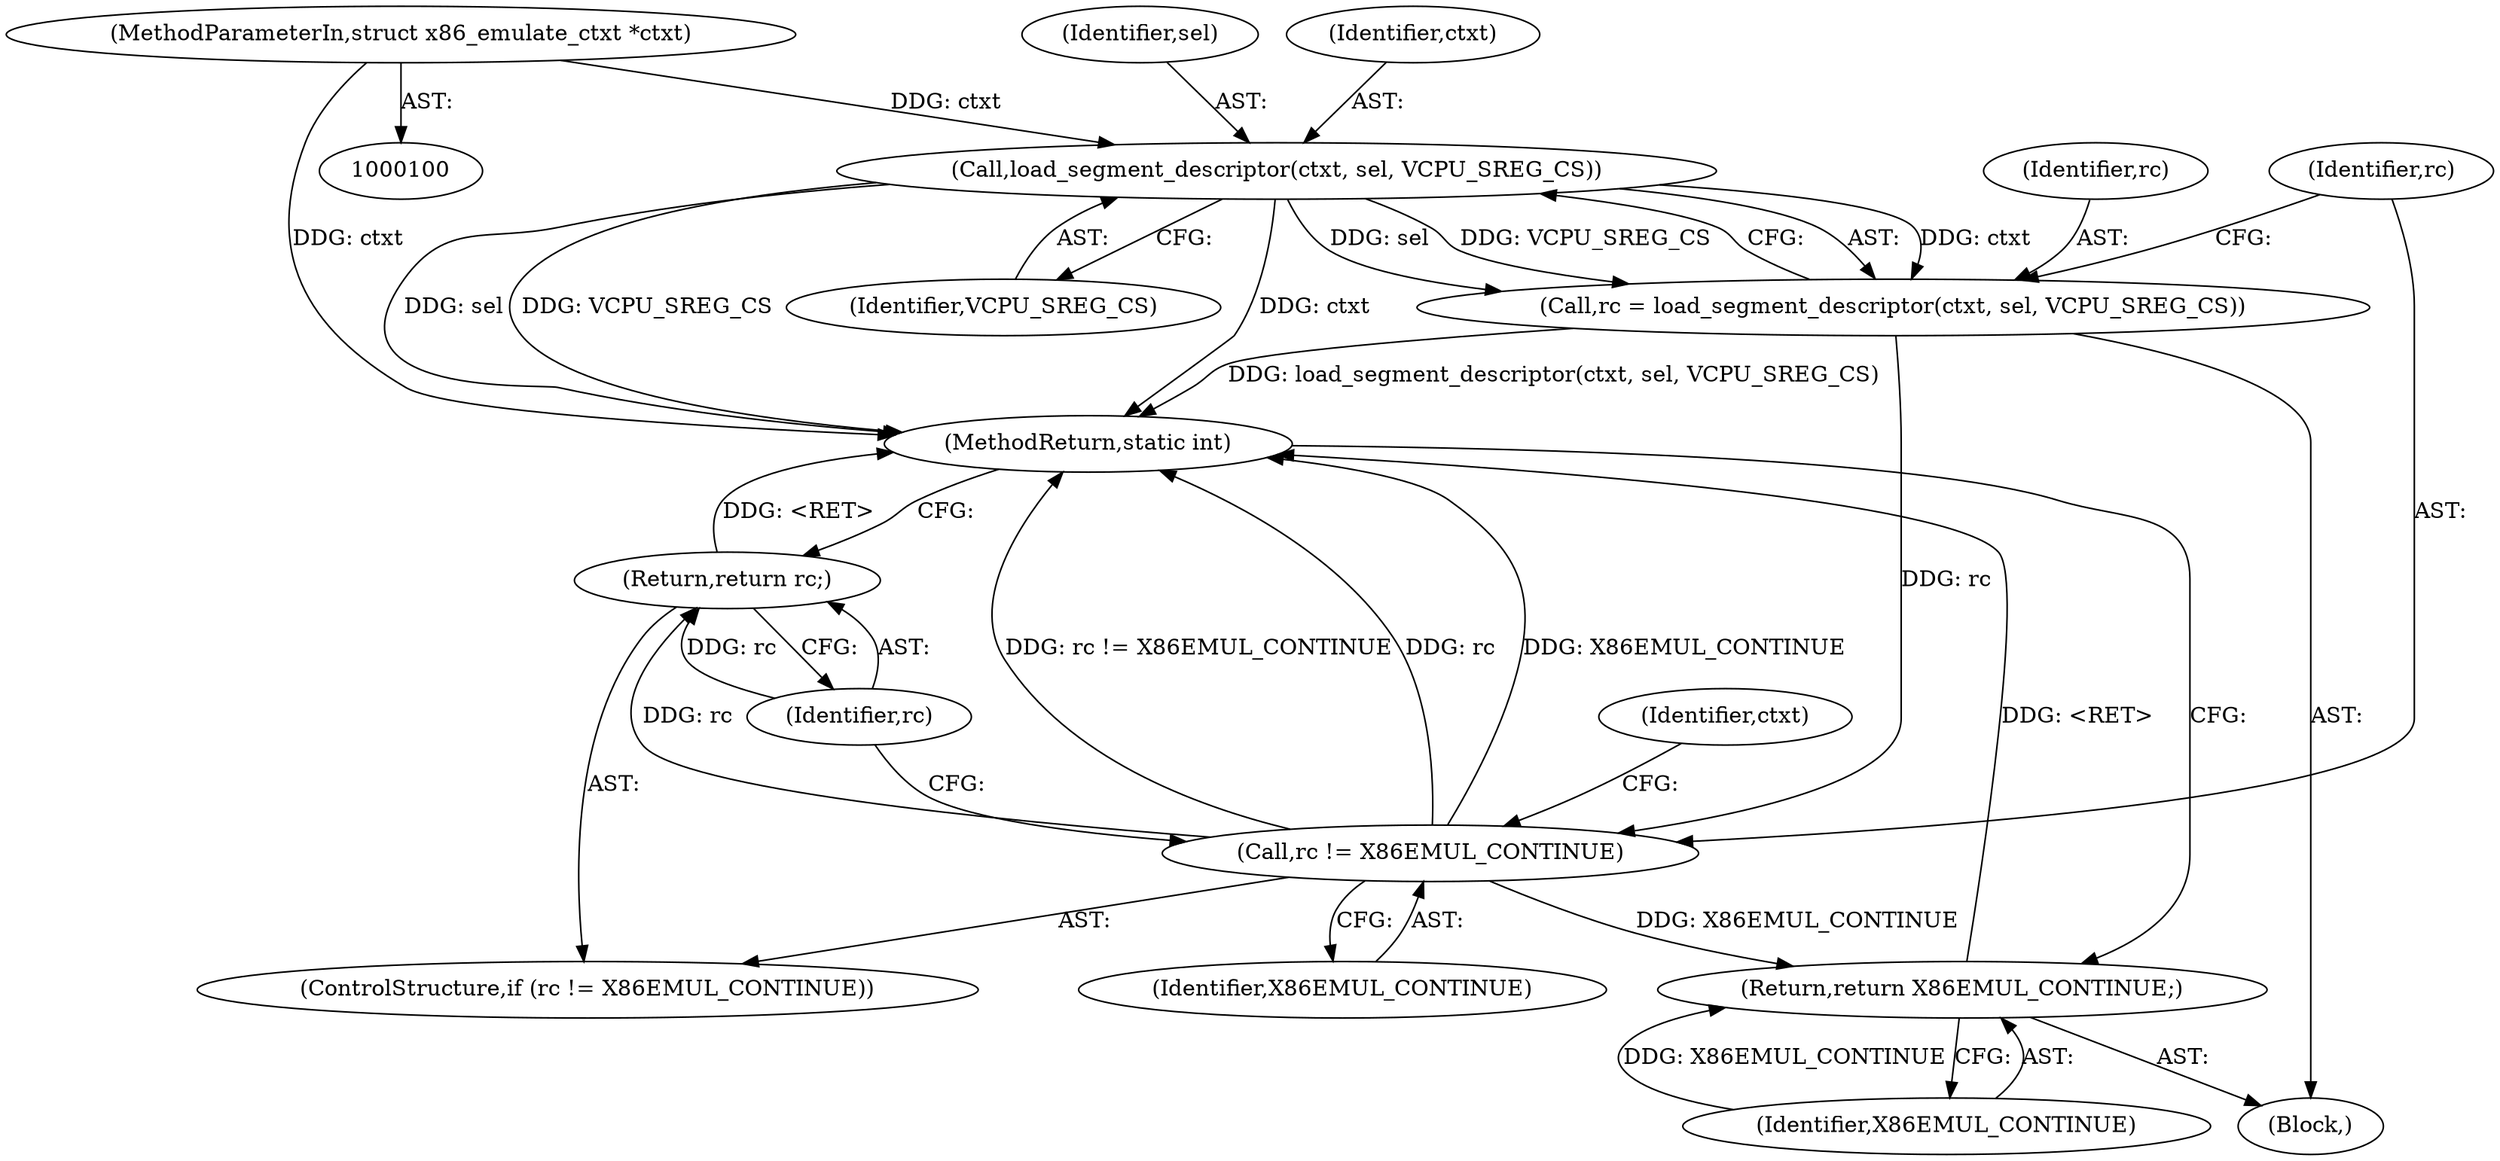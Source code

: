 digraph "1_linux_d1442d85cc30ea75f7d399474ca738e0bc96f715_1@pointer" {
"1000101" [label="(MethodParameterIn,struct x86_emulate_ctxt *ctxt)"];
"1000120" [label="(Call,load_segment_descriptor(ctxt, sel, VCPU_SREG_CS))"];
"1000118" [label="(Call,rc = load_segment_descriptor(ctxt, sel, VCPU_SREG_CS))"];
"1000125" [label="(Call,rc != X86EMUL_CONTINUE)"];
"1000128" [label="(Return,return rc;)"];
"1000148" [label="(Return,return X86EMUL_CONTINUE;)"];
"1000121" [label="(Identifier,ctxt)"];
"1000129" [label="(Identifier,rc)"];
"1000128" [label="(Return,return rc;)"];
"1000101" [label="(MethodParameterIn,struct x86_emulate_ctxt *ctxt)"];
"1000102" [label="(Block,)"];
"1000148" [label="(Return,return X86EMUL_CONTINUE;)"];
"1000119" [label="(Identifier,rc)"];
"1000122" [label="(Identifier,sel)"];
"1000149" [label="(Identifier,X86EMUL_CONTINUE)"];
"1000125" [label="(Call,rc != X86EMUL_CONTINUE)"];
"1000126" [label="(Identifier,rc)"];
"1000123" [label="(Identifier,VCPU_SREG_CS)"];
"1000120" [label="(Call,load_segment_descriptor(ctxt, sel, VCPU_SREG_CS))"];
"1000118" [label="(Call,rc = load_segment_descriptor(ctxt, sel, VCPU_SREG_CS))"];
"1000127" [label="(Identifier,X86EMUL_CONTINUE)"];
"1000124" [label="(ControlStructure,if (rc != X86EMUL_CONTINUE))"];
"1000132" [label="(Identifier,ctxt)"];
"1000150" [label="(MethodReturn,static int)"];
"1000101" -> "1000100"  [label="AST: "];
"1000101" -> "1000150"  [label="DDG: ctxt"];
"1000101" -> "1000120"  [label="DDG: ctxt"];
"1000120" -> "1000118"  [label="AST: "];
"1000120" -> "1000123"  [label="CFG: "];
"1000121" -> "1000120"  [label="AST: "];
"1000122" -> "1000120"  [label="AST: "];
"1000123" -> "1000120"  [label="AST: "];
"1000118" -> "1000120"  [label="CFG: "];
"1000120" -> "1000150"  [label="DDG: VCPU_SREG_CS"];
"1000120" -> "1000150"  [label="DDG: ctxt"];
"1000120" -> "1000150"  [label="DDG: sel"];
"1000120" -> "1000118"  [label="DDG: ctxt"];
"1000120" -> "1000118"  [label="DDG: sel"];
"1000120" -> "1000118"  [label="DDG: VCPU_SREG_CS"];
"1000118" -> "1000102"  [label="AST: "];
"1000119" -> "1000118"  [label="AST: "];
"1000126" -> "1000118"  [label="CFG: "];
"1000118" -> "1000150"  [label="DDG: load_segment_descriptor(ctxt, sel, VCPU_SREG_CS)"];
"1000118" -> "1000125"  [label="DDG: rc"];
"1000125" -> "1000124"  [label="AST: "];
"1000125" -> "1000127"  [label="CFG: "];
"1000126" -> "1000125"  [label="AST: "];
"1000127" -> "1000125"  [label="AST: "];
"1000129" -> "1000125"  [label="CFG: "];
"1000132" -> "1000125"  [label="CFG: "];
"1000125" -> "1000150"  [label="DDG: rc != X86EMUL_CONTINUE"];
"1000125" -> "1000150"  [label="DDG: X86EMUL_CONTINUE"];
"1000125" -> "1000150"  [label="DDG: rc"];
"1000125" -> "1000128"  [label="DDG: rc"];
"1000125" -> "1000148"  [label="DDG: X86EMUL_CONTINUE"];
"1000128" -> "1000124"  [label="AST: "];
"1000128" -> "1000129"  [label="CFG: "];
"1000129" -> "1000128"  [label="AST: "];
"1000150" -> "1000128"  [label="CFG: "];
"1000128" -> "1000150"  [label="DDG: <RET>"];
"1000129" -> "1000128"  [label="DDG: rc"];
"1000148" -> "1000102"  [label="AST: "];
"1000148" -> "1000149"  [label="CFG: "];
"1000149" -> "1000148"  [label="AST: "];
"1000150" -> "1000148"  [label="CFG: "];
"1000148" -> "1000150"  [label="DDG: <RET>"];
"1000149" -> "1000148"  [label="DDG: X86EMUL_CONTINUE"];
}
